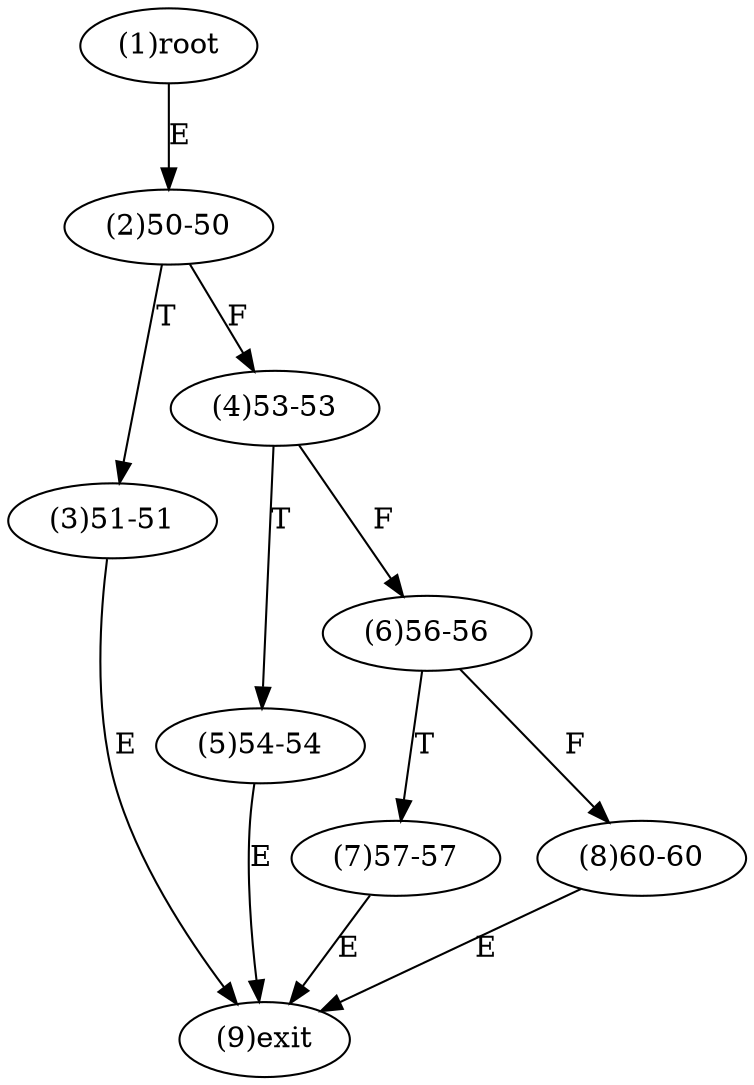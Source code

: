 digraph "" { 
1[ label="(1)root"];
2[ label="(2)50-50"];
3[ label="(3)51-51"];
4[ label="(4)53-53"];
5[ label="(5)54-54"];
6[ label="(6)56-56"];
7[ label="(7)57-57"];
8[ label="(8)60-60"];
9[ label="(9)exit"];
1->2[ label="E"];
2->4[ label="F"];
2->3[ label="T"];
3->9[ label="E"];
4->6[ label="F"];
4->5[ label="T"];
5->9[ label="E"];
6->8[ label="F"];
6->7[ label="T"];
7->9[ label="E"];
8->9[ label="E"];
}